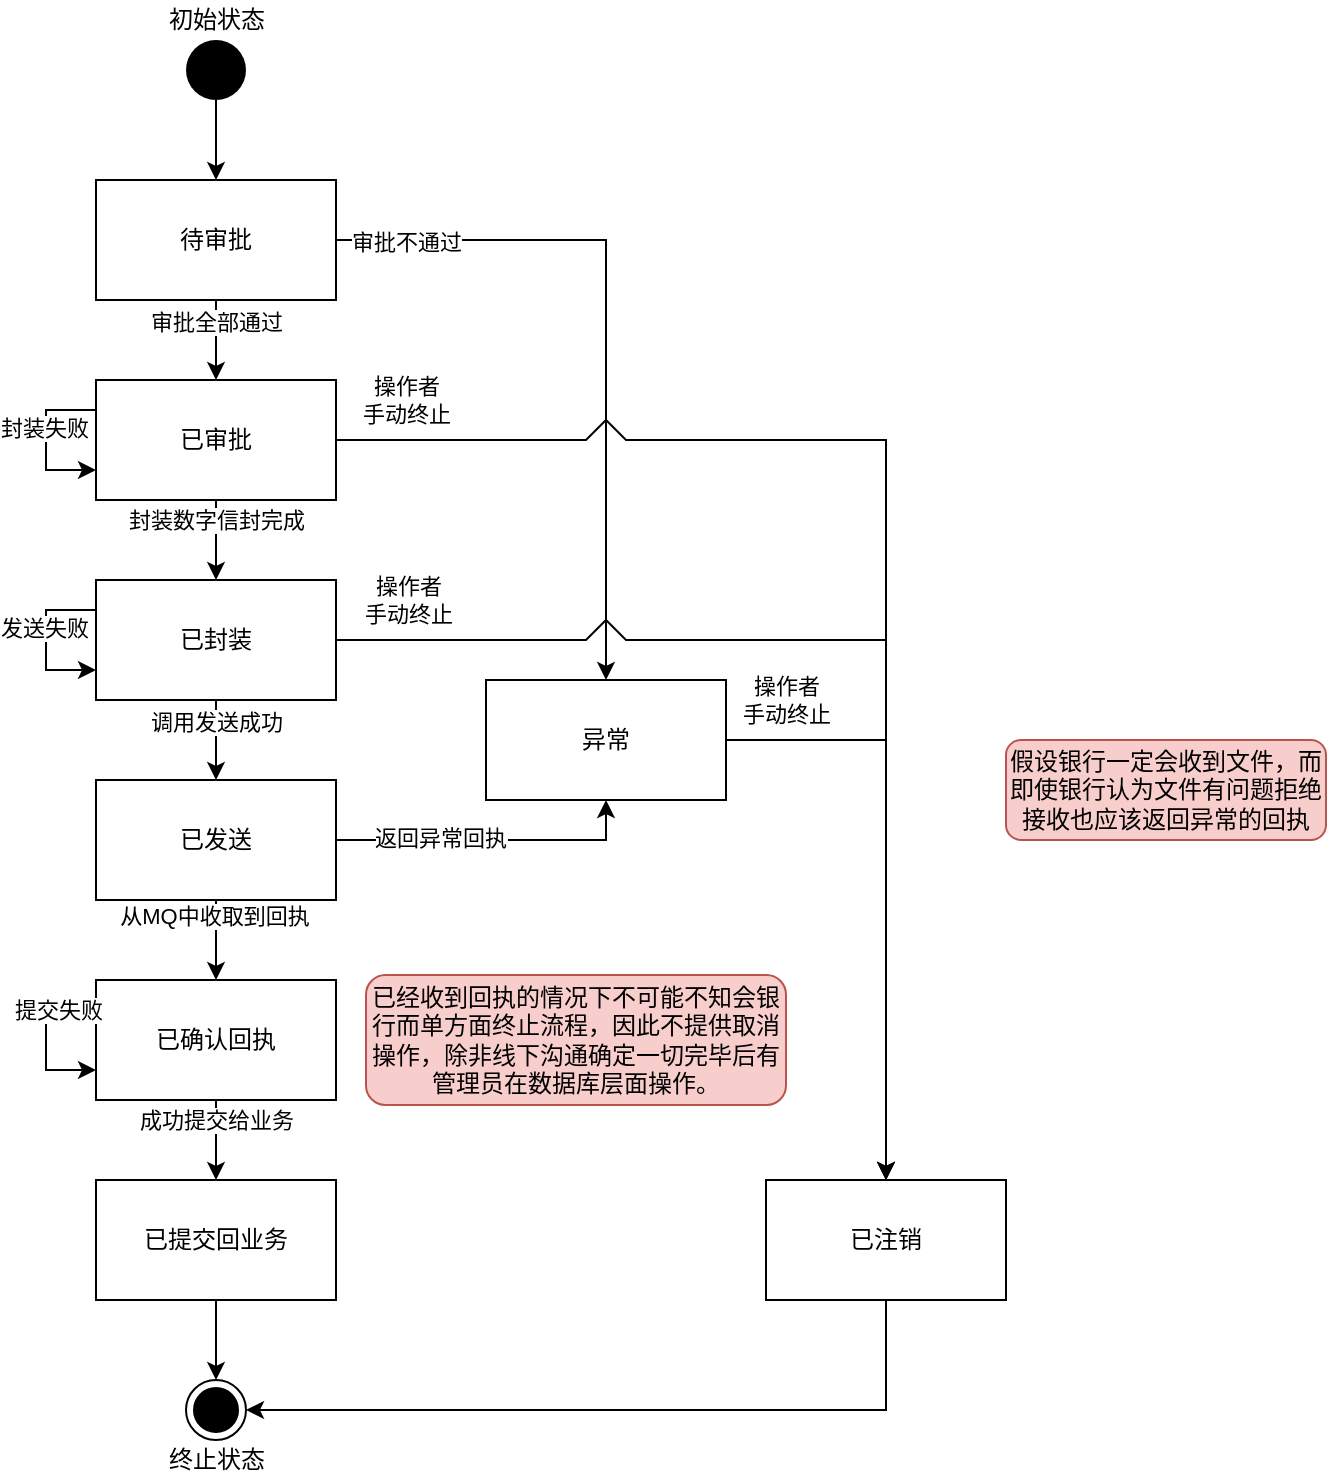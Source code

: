 <mxfile version="13.9.1" type="device"><diagram name="Page-1" id="58cdce13-f638-feb5-8d6f-7d28b1aa9fa0"><mxGraphModel dx="2076" dy="1096" grid="1" gridSize="10" guides="1" tooltips="1" connect="1" arrows="1" fold="1" page="1" pageScale="1" pageWidth="1100" pageHeight="850" background="#ffffff" math="0" shadow="0"><root><mxCell id="0"/><mxCell id="1" parent="0"/><mxCell id="wgQYebiiMy5cD-y3Fw8G-3" value="" style="edgeStyle=orthogonalEdgeStyle;rounded=0;orthogonalLoop=1;jettySize=auto;html=1;" parent="1" source="wgQYebiiMy5cD-y3Fw8G-1" target="wgQYebiiMy5cD-y3Fw8G-2" edge="1"><mxGeometry relative="1" as="geometry"/></mxCell><mxCell id="wgQYebiiMy5cD-y3Fw8G-1" value="" style="ellipse;fillColor=#000000;strokeColor=none;" parent="1" vertex="1"><mxGeometry x="200" y="380" width="30" height="30" as="geometry"/></mxCell><mxCell id="wgQYebiiMy5cD-y3Fw8G-5" value="" style="edgeStyle=orthogonalEdgeStyle;rounded=0;orthogonalLoop=1;jettySize=auto;html=1;" parent="1" source="wgQYebiiMy5cD-y3Fw8G-2" target="wgQYebiiMy5cD-y3Fw8G-4" edge="1"><mxGeometry relative="1" as="geometry"><Array as="points"><mxPoint x="215" y="520"/><mxPoint x="215" y="520"/></Array></mxGeometry></mxCell><mxCell id="wgQYebiiMy5cD-y3Fw8G-35" value="审批全部通过" style="edgeLabel;html=1;align=center;verticalAlign=middle;resizable=0;points=[];" parent="wgQYebiiMy5cD-y3Fw8G-5" vertex="1" connectable="0"><mxGeometry x="-0.636" relative="1" as="geometry"><mxPoint y="2.79" as="offset"/></mxGeometry></mxCell><mxCell id="wgQYebiiMy5cD-y3Fw8G-18" value="" style="edgeStyle=orthogonalEdgeStyle;rounded=0;orthogonalLoop=1;jettySize=auto;html=1;" parent="1" source="wgQYebiiMy5cD-y3Fw8G-2" target="wgQYebiiMy5cD-y3Fw8G-17" edge="1"><mxGeometry relative="1" as="geometry"/></mxCell><mxCell id="wgQYebiiMy5cD-y3Fw8G-33" value="审批不通过" style="edgeLabel;html=1;align=center;verticalAlign=middle;resizable=0;points=[];" parent="wgQYebiiMy5cD-y3Fw8G-18" vertex="1" connectable="0"><mxGeometry x="-0.81" y="-1" relative="1" as="geometry"><mxPoint x="1" as="offset"/></mxGeometry></mxCell><mxCell id="wgQYebiiMy5cD-y3Fw8G-2" value="待审批" style="whiteSpace=wrap;html=1;perimeterSpacing=0;" parent="1" vertex="1"><mxGeometry x="155" y="450" width="120" height="60" as="geometry"/></mxCell><mxCell id="wgQYebiiMy5cD-y3Fw8G-7" value="" style="edgeStyle=orthogonalEdgeStyle;rounded=0;orthogonalLoop=1;jettySize=auto;html=1;" parent="1" source="wgQYebiiMy5cD-y3Fw8G-4" target="wgQYebiiMy5cD-y3Fw8G-6" edge="1"><mxGeometry relative="1" as="geometry"/></mxCell><mxCell id="wgQYebiiMy5cD-y3Fw8G-36" value="封装数字信封完成" style="edgeLabel;html=1;align=center;verticalAlign=middle;resizable=0;points=[];" parent="wgQYebiiMy5cD-y3Fw8G-7" vertex="1" connectable="0"><mxGeometry x="-0.717" relative="1" as="geometry"><mxPoint y="4.42" as="offset"/></mxGeometry></mxCell><mxCell id="CcjI-veVhqH3TWbwq1IN-2" style="rounded=0;orthogonalLoop=1;jettySize=auto;html=1;exitX=1;exitY=0.5;exitDx=0;exitDy=0;entryX=0.5;entryY=0;entryDx=0;entryDy=0;" parent="1" source="wgQYebiiMy5cD-y3Fw8G-4" target="wgQYebiiMy5cD-y3Fw8G-29" edge="1"><mxGeometry relative="1" as="geometry"><Array as="points"><mxPoint x="400" y="580"/><mxPoint x="410" y="570"/><mxPoint x="420" y="580"/><mxPoint x="550" y="580"/></Array></mxGeometry></mxCell><mxCell id="_86oUdsxId5GbAZ_s0MX-16" value="操作者&lt;br&gt;手动终止" style="edgeLabel;html=1;align=center;verticalAlign=middle;resizable=0;points=[];" vertex="1" connectable="0" parent="CcjI-veVhqH3TWbwq1IN-2"><mxGeometry x="-0.279" y="-2" relative="1" as="geometry"><mxPoint x="-192.43" y="-22" as="offset"/></mxGeometry></mxCell><mxCell id="wgQYebiiMy5cD-y3Fw8G-4" value="已审批" style="whiteSpace=wrap;html=1;perimeterSpacing=0;" parent="1" vertex="1"><mxGeometry x="155" y="550" width="120" height="60" as="geometry"/></mxCell><mxCell id="wgQYebiiMy5cD-y3Fw8G-9" value="" style="edgeStyle=orthogonalEdgeStyle;rounded=0;orthogonalLoop=1;jettySize=auto;html=1;" parent="1" source="wgQYebiiMy5cD-y3Fw8G-6" target="wgQYebiiMy5cD-y3Fw8G-8" edge="1"><mxGeometry relative="1" as="geometry"><Array as="points"><mxPoint x="215" y="720"/><mxPoint x="215" y="720"/></Array></mxGeometry></mxCell><mxCell id="wgQYebiiMy5cD-y3Fw8G-37" value="调用发送成功" style="edgeLabel;html=1;align=center;verticalAlign=middle;resizable=0;points=[];" parent="wgQYebiiMy5cD-y3Fw8G-9" vertex="1" connectable="0"><mxGeometry x="-0.787" relative="1" as="geometry"><mxPoint y="5.81" as="offset"/></mxGeometry></mxCell><mxCell id="CcjI-veVhqH3TWbwq1IN-3" style="rounded=0;orthogonalLoop=1;jettySize=auto;html=1;entryX=0.5;entryY=0;entryDx=0;entryDy=0;exitX=1;exitY=0.5;exitDx=0;exitDy=0;" parent="1" source="wgQYebiiMy5cD-y3Fw8G-6" target="wgQYebiiMy5cD-y3Fw8G-29" edge="1"><mxGeometry relative="1" as="geometry"><mxPoint x="290" y="700" as="sourcePoint"/><Array as="points"><mxPoint x="400" y="680"/><mxPoint x="410" y="670"/><mxPoint x="420" y="680"/><mxPoint x="550" y="680"/></Array></mxGeometry></mxCell><mxCell id="_86oUdsxId5GbAZ_s0MX-15" value="操作者&lt;br&gt;手动终止" style="edgeLabel;html=1;align=center;verticalAlign=middle;resizable=0;points=[];" vertex="1" connectable="0" parent="CcjI-veVhqH3TWbwq1IN-3"><mxGeometry x="-0.146" y="3" relative="1" as="geometry"><mxPoint x="-192.43" y="-17" as="offset"/></mxGeometry></mxCell><mxCell id="wgQYebiiMy5cD-y3Fw8G-6" value="已封装" style="whiteSpace=wrap;html=1;perimeterSpacing=0;" parent="1" vertex="1"><mxGeometry x="155" y="650" width="120" height="60" as="geometry"/></mxCell><mxCell id="wgQYebiiMy5cD-y3Fw8G-11" value="" style="edgeStyle=orthogonalEdgeStyle;rounded=0;orthogonalLoop=1;jettySize=auto;html=1;" parent="1" source="wgQYebiiMy5cD-y3Fw8G-8" target="wgQYebiiMy5cD-y3Fw8G-10" edge="1"><mxGeometry relative="1" as="geometry"/></mxCell><mxCell id="wgQYebiiMy5cD-y3Fw8G-38" value="从MQ中收取到回执" style="edgeLabel;html=1;align=center;verticalAlign=middle;resizable=0;points=[];" parent="wgQYebiiMy5cD-y3Fw8G-11" vertex="1" connectable="0"><mxGeometry x="-0.624" y="-1" relative="1" as="geometry"><mxPoint as="offset"/></mxGeometry></mxCell><mxCell id="wgQYebiiMy5cD-y3Fw8G-21" style="edgeStyle=orthogonalEdgeStyle;rounded=0;orthogonalLoop=1;jettySize=auto;html=1;exitX=1;exitY=0.5;exitDx=0;exitDy=0;entryX=0.5;entryY=1;entryDx=0;entryDy=0;" parent="1" source="wgQYebiiMy5cD-y3Fw8G-8" target="wgQYebiiMy5cD-y3Fw8G-17" edge="1"><mxGeometry relative="1" as="geometry"/></mxCell><mxCell id="wgQYebiiMy5cD-y3Fw8G-27" value="返回异常回执" style="edgeLabel;html=1;align=center;verticalAlign=middle;resizable=0;points=[];" parent="wgQYebiiMy5cD-y3Fw8G-21" vertex="1" connectable="0"><mxGeometry x="-0.332" y="1" relative="1" as="geometry"><mxPoint as="offset"/></mxGeometry></mxCell><mxCell id="wgQYebiiMy5cD-y3Fw8G-8" value="已发送" style="whiteSpace=wrap;html=1;perimeterSpacing=0;" parent="1" vertex="1"><mxGeometry x="155" y="750" width="120" height="60" as="geometry"/></mxCell><mxCell id="wgQYebiiMy5cD-y3Fw8G-13" value="" style="edgeStyle=orthogonalEdgeStyle;rounded=0;orthogonalLoop=1;jettySize=auto;html=1;" parent="1" source="wgQYebiiMy5cD-y3Fw8G-10" target="wgQYebiiMy5cD-y3Fw8G-12" edge="1"><mxGeometry relative="1" as="geometry"/></mxCell><mxCell id="wgQYebiiMy5cD-y3Fw8G-39" value="成功提交给业务" style="edgeLabel;html=1;align=center;verticalAlign=middle;resizable=0;points=[];" parent="wgQYebiiMy5cD-y3Fw8G-13" vertex="1" connectable="0"><mxGeometry x="-0.729" relative="1" as="geometry"><mxPoint y="4.65" as="offset"/></mxGeometry></mxCell><mxCell id="wgQYebiiMy5cD-y3Fw8G-10" value="已确认回执" style="whiteSpace=wrap;html=1;perimeterSpacing=0;" parent="1" vertex="1"><mxGeometry x="155" y="850" width="120" height="60" as="geometry"/></mxCell><mxCell id="wgQYebiiMy5cD-y3Fw8G-24" style="edgeStyle=orthogonalEdgeStyle;rounded=0;orthogonalLoop=1;jettySize=auto;html=1;exitX=0.5;exitY=1;exitDx=0;exitDy=0;entryX=0.5;entryY=0;entryDx=0;entryDy=0;" parent="1" source="wgQYebiiMy5cD-y3Fw8G-12" target="wgQYebiiMy5cD-y3Fw8G-15" edge="1"><mxGeometry relative="1" as="geometry"/></mxCell><mxCell id="wgQYebiiMy5cD-y3Fw8G-12" value="已提交回业务" style="whiteSpace=wrap;html=1;perimeterSpacing=0;" parent="1" vertex="1"><mxGeometry x="155" y="950" width="120" height="60" as="geometry"/></mxCell><mxCell id="wgQYebiiMy5cD-y3Fw8G-14" value="初始状态" style="text;html=1;strokeColor=none;fillColor=none;align=center;verticalAlign=middle;whiteSpace=wrap;rounded=0;" parent="1" vertex="1"><mxGeometry x="187.5" y="360" width="55" height="20" as="geometry"/></mxCell><mxCell id="wgQYebiiMy5cD-y3Fw8G-15" value="" style="ellipse;html=1;shape=endState;fillColor=#000000;strokeColor=#000000;" parent="1" vertex="1"><mxGeometry x="200" y="1050" width="30" height="30" as="geometry"/></mxCell><mxCell id="wgQYebiiMy5cD-y3Fw8G-30" value="" style="edgeStyle=orthogonalEdgeStyle;rounded=0;orthogonalLoop=1;jettySize=auto;html=1;" parent="1" source="wgQYebiiMy5cD-y3Fw8G-17" target="wgQYebiiMy5cD-y3Fw8G-29" edge="1"><mxGeometry relative="1" as="geometry"/></mxCell><mxCell id="wgQYebiiMy5cD-y3Fw8G-40" value="操作者&lt;br&gt;手动终止" style="edgeLabel;html=1;align=center;verticalAlign=middle;resizable=0;points=[];" parent="wgQYebiiMy5cD-y3Fw8G-30" vertex="1" connectable="0"><mxGeometry x="-0.651" y="-4" relative="1" as="geometry"><mxPoint x="-22.57" y="-24.03" as="offset"/></mxGeometry></mxCell><mxCell id="wgQYebiiMy5cD-y3Fw8G-17" value="异常" style="whiteSpace=wrap;html=1;perimeterSpacing=0;" parent="1" vertex="1"><mxGeometry x="350" y="700" width="120" height="60" as="geometry"/></mxCell><mxCell id="wgQYebiiMy5cD-y3Fw8G-31" style="edgeStyle=orthogonalEdgeStyle;rounded=0;orthogonalLoop=1;jettySize=auto;html=1;exitX=0.5;exitY=1;exitDx=0;exitDy=0;entryX=1;entryY=0.5;entryDx=0;entryDy=0;" parent="1" source="wgQYebiiMy5cD-y3Fw8G-29" target="wgQYebiiMy5cD-y3Fw8G-15" edge="1"><mxGeometry relative="1" as="geometry"/></mxCell><mxCell id="wgQYebiiMy5cD-y3Fw8G-29" value="已注销" style="whiteSpace=wrap;html=1;perimeterSpacing=0;" parent="1" vertex="1"><mxGeometry x="490" y="950" width="120" height="60" as="geometry"/></mxCell><mxCell id="wgQYebiiMy5cD-y3Fw8G-34" value="终止状态" style="text;html=1;strokeColor=none;fillColor=none;align=center;verticalAlign=middle;whiteSpace=wrap;rounded=0;" parent="1" vertex="1"><mxGeometry x="187.5" y="1080" width="55" height="20" as="geometry"/></mxCell><mxCell id="_86oUdsxId5GbAZ_s0MX-1" value="假设银行一定会收到文件，而即使银行认为文件有问题拒绝接收也应该返回异常的回执" style="text;html=1;strokeColor=#b85450;fillColor=#f8cecc;align=center;verticalAlign=middle;whiteSpace=wrap;rounded=1;" vertex="1" parent="1"><mxGeometry x="610" y="730" width="160" height="50" as="geometry"/></mxCell><mxCell id="_86oUdsxId5GbAZ_s0MX-7" style="edgeStyle=orthogonalEdgeStyle;rounded=0;orthogonalLoop=1;jettySize=auto;html=1;exitX=0;exitY=0.25;exitDx=0;exitDy=0;entryX=0;entryY=0.75;entryDx=0;entryDy=0;" edge="1" parent="1" source="wgQYebiiMy5cD-y3Fw8G-4" target="wgQYebiiMy5cD-y3Fw8G-4"><mxGeometry relative="1" as="geometry"><Array as="points"><mxPoint x="130" y="565"/><mxPoint x="130" y="595"/></Array></mxGeometry></mxCell><mxCell id="_86oUdsxId5GbAZ_s0MX-8" value="封装失败" style="edgeLabel;html=1;align=center;verticalAlign=middle;resizable=0;points=[];" vertex="1" connectable="0" parent="_86oUdsxId5GbAZ_s0MX-7"><mxGeometry x="-0.375" y="9" relative="1" as="geometry"><mxPoint x="-10" y="9" as="offset"/></mxGeometry></mxCell><mxCell id="_86oUdsxId5GbAZ_s0MX-9" style="edgeStyle=orthogonalEdgeStyle;rounded=0;orthogonalLoop=1;jettySize=auto;html=1;exitX=0;exitY=0.25;exitDx=0;exitDy=0;entryX=0;entryY=0.75;entryDx=0;entryDy=0;" edge="1" parent="1" source="wgQYebiiMy5cD-y3Fw8G-6" target="wgQYebiiMy5cD-y3Fw8G-6"><mxGeometry relative="1" as="geometry"><Array as="points"><mxPoint x="130" y="665"/><mxPoint x="130" y="695"/></Array></mxGeometry></mxCell><mxCell id="_86oUdsxId5GbAZ_s0MX-10" value="发送失败" style="edgeLabel;html=1;align=center;verticalAlign=middle;resizable=0;points=[];" vertex="1" connectable="0" parent="_86oUdsxId5GbAZ_s0MX-9"><mxGeometry x="-0.375" y="9" relative="1" as="geometry"><mxPoint x="-10" y="9" as="offset"/></mxGeometry></mxCell><mxCell id="_86oUdsxId5GbAZ_s0MX-11" style="edgeStyle=orthogonalEdgeStyle;rounded=0;orthogonalLoop=1;jettySize=auto;html=1;exitX=0;exitY=0.25;exitDx=0;exitDy=0;entryX=0;entryY=0.75;entryDx=0;entryDy=0;" edge="1" parent="1" source="wgQYebiiMy5cD-y3Fw8G-10" target="wgQYebiiMy5cD-y3Fw8G-10"><mxGeometry relative="1" as="geometry"><Array as="points"><mxPoint x="130" y="865"/><mxPoint x="130" y="895"/></Array></mxGeometry></mxCell><mxCell id="_86oUdsxId5GbAZ_s0MX-12" value="提交失败" style="edgeLabel;html=1;align=center;verticalAlign=middle;resizable=0;points=[];" vertex="1" connectable="0" parent="_86oUdsxId5GbAZ_s0MX-11"><mxGeometry x="-0.38" y="6" relative="1" as="geometry"><mxPoint as="offset"/></mxGeometry></mxCell><mxCell id="_86oUdsxId5GbAZ_s0MX-13" value="已经收到回执的情况下不可能不知会银行而单方面终止流程，因此不提供取消操作，除非线下沟通确定一切完毕后有管理员在数据库层面操作。" style="text;html=1;strokeColor=#b85450;fillColor=#f8cecc;align=center;verticalAlign=middle;whiteSpace=wrap;rounded=1;" vertex="1" parent="1"><mxGeometry x="290" y="847.5" width="210" height="65" as="geometry"/></mxCell></root></mxGraphModel></diagram></mxfile>